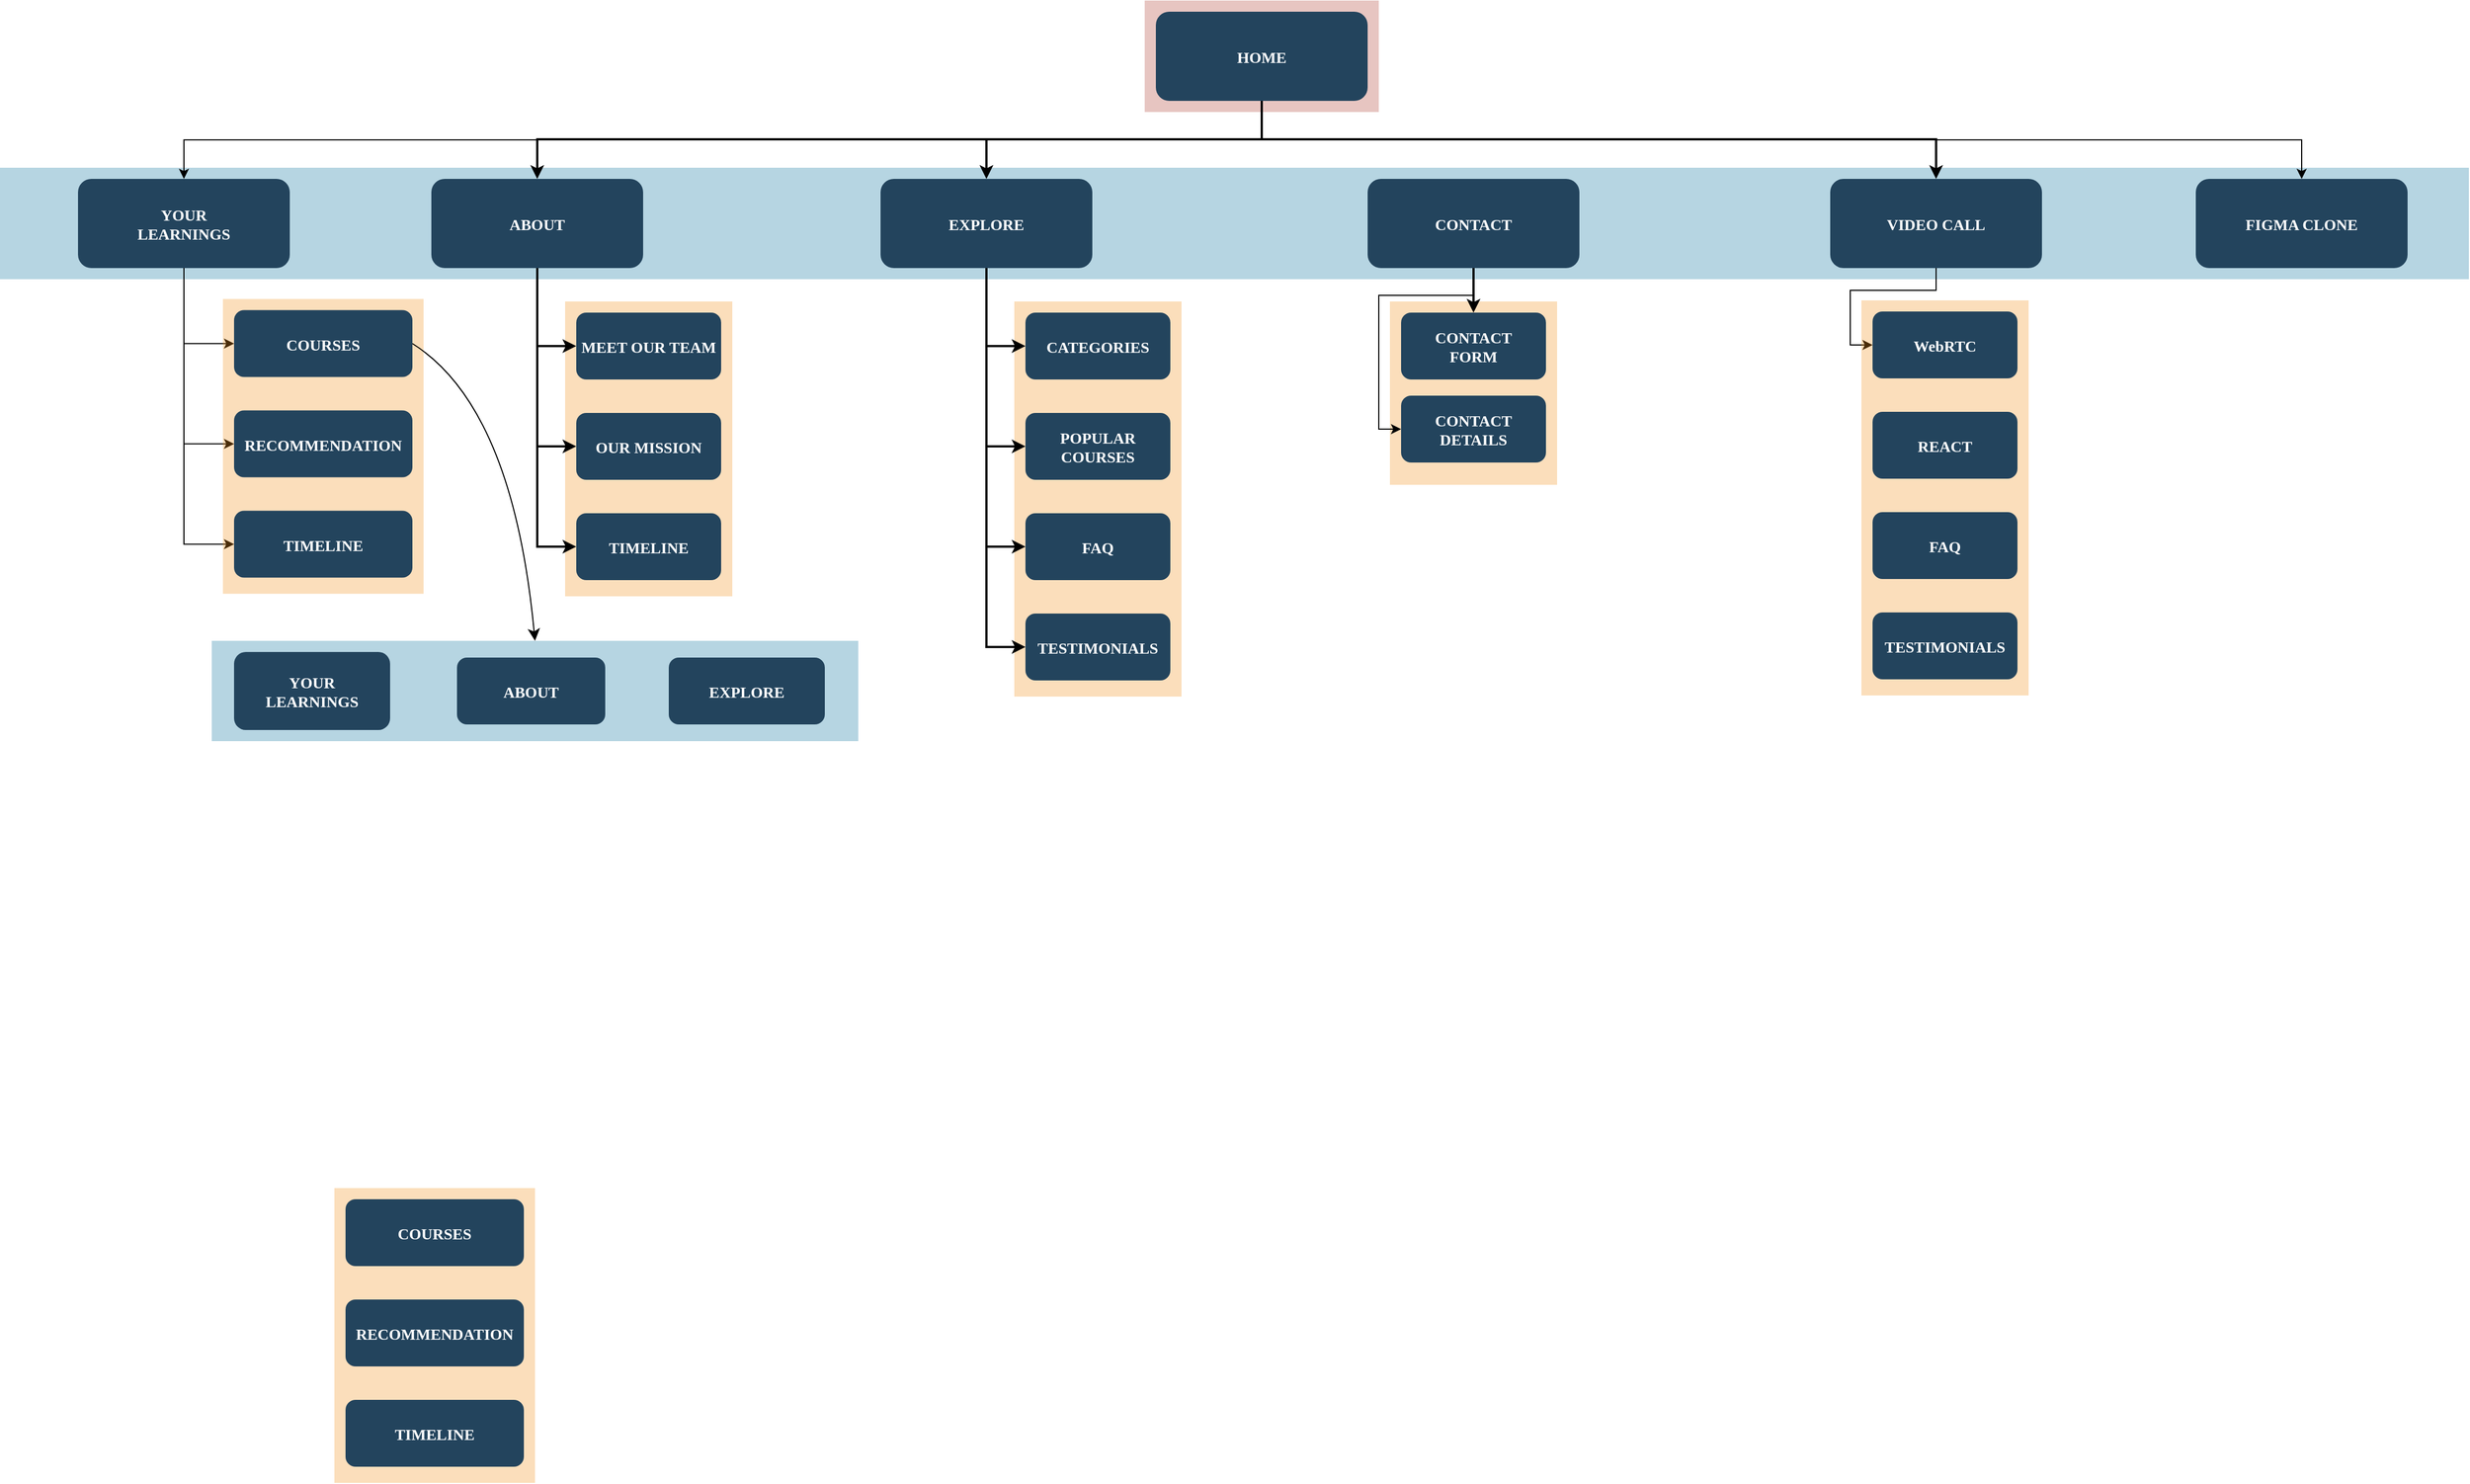 <mxfile version="23.1.1" type="device">
  <diagram name="Page-1" id="2c0d36ab-eaac-3732-788b-9136903baeff">
    <mxGraphModel dx="2873.5" dy="452" grid="1" gridSize="10" guides="1" tooltips="1" connect="1" arrows="1" fold="1" page="1" pageScale="1.5" pageWidth="1169" pageHeight="827" background="none" math="0" shadow="0">
      <root>
        <mxCell id="0" />
        <mxCell id="1" parent="0" />
        <mxCell id="123" value="" style="fillColor=#AE4132;strokeColor=none;opacity=30;" parent="1" vertex="1">
          <mxGeometry x="747" y="175.5" width="210" height="100.0" as="geometry" />
        </mxCell>
        <mxCell id="122" value="" style="fillColor=#10739E;strokeColor=none;opacity=30;" parent="1" vertex="1">
          <mxGeometry x="-280" y="325.5" width="2215" height="100" as="geometry" />
        </mxCell>
        <mxCell id="120" value="" style="fillColor=#F2931E;strokeColor=none;opacity=30;" parent="1" vertex="1">
          <mxGeometry x="967" y="445.5" width="150" height="164.5" as="geometry" />
        </mxCell>
        <mxCell id="118" value="" style="fillColor=#F2931E;strokeColor=none;opacity=30;" parent="1" vertex="1">
          <mxGeometry x="227" y="445.5" width="150" height="264.5" as="geometry" />
        </mxCell>
        <mxCell id="OYL8JyaW53EyTGdHdamk-140" style="edgeStyle=orthogonalEdgeStyle;rounded=0;orthogonalLoop=1;jettySize=auto;html=1;exitX=0.5;exitY=1;exitDx=0;exitDy=0;" parent="1" source="2" target="OYL8JyaW53EyTGdHdamk-139" edge="1">
          <mxGeometry relative="1" as="geometry" />
        </mxCell>
        <mxCell id="OYL8JyaW53EyTGdHdamk-144" style="edgeStyle=orthogonalEdgeStyle;rounded=0;orthogonalLoop=1;jettySize=auto;html=1;exitX=0.5;exitY=1;exitDx=0;exitDy=0;entryX=0.5;entryY=0;entryDx=0;entryDy=0;" parent="1" source="2" target="OYL8JyaW53EyTGdHdamk-143" edge="1">
          <mxGeometry relative="1" as="geometry" />
        </mxCell>
        <mxCell id="2" value="HOME" style="rounded=1;fillColor=#23445D;gradientColor=none;strokeColor=none;fontColor=#FFFFFF;fontStyle=1;fontFamily=Tahoma;fontSize=14" parent="1" vertex="1">
          <mxGeometry x="757" y="185.5" width="190" height="80" as="geometry" />
        </mxCell>
        <mxCell id="EgWpM7FZ9DTtyiWYHVQE-129" style="edgeStyle=orthogonalEdgeStyle;rounded=0;orthogonalLoop=1;jettySize=auto;html=1;exitX=0.5;exitY=1;exitDx=0;exitDy=0;entryX=0;entryY=0.5;entryDx=0;entryDy=0;" edge="1" parent="1" source="4" target="EgWpM7FZ9DTtyiWYHVQE-124">
          <mxGeometry relative="1" as="geometry" />
        </mxCell>
        <mxCell id="4" value="VIDEO CALL" style="rounded=1;fillColor=#23445D;gradientColor=none;strokeColor=none;fontColor=#FFFFFF;fontStyle=1;fontFamily=Tahoma;fontSize=14" parent="1" vertex="1">
          <mxGeometry x="1362.0" y="335.5" width="190" height="80" as="geometry" />
        </mxCell>
        <mxCell id="9" value="" style="edgeStyle=elbowEdgeStyle;elbow=vertical;strokeWidth=2;rounded=0" parent="1" source="2" target="4" edge="1">
          <mxGeometry x="337" y="215.5" width="100" height="100" as="geometry">
            <mxPoint x="337" y="315.5" as="sourcePoint" />
            <mxPoint x="437" y="215.5" as="targetPoint" />
            <Array as="points">
              <mxPoint x="1457" y="300" />
            </Array>
          </mxGeometry>
        </mxCell>
        <mxCell id="OYL8JyaW53EyTGdHdamk-142" style="edgeStyle=orthogonalEdgeStyle;rounded=0;orthogonalLoop=1;jettySize=auto;html=1;exitX=0.5;exitY=1;exitDx=0;exitDy=0;entryX=0;entryY=0.5;entryDx=0;entryDy=0;" parent="1" source="10" target="OYL8JyaW53EyTGdHdamk-141" edge="1">
          <mxGeometry relative="1" as="geometry">
            <Array as="points">
              <mxPoint x="1042" y="440" />
              <mxPoint x="957" y="440" />
              <mxPoint x="957" y="560" />
            </Array>
          </mxGeometry>
        </mxCell>
        <mxCell id="10" value="CONTACT" style="rounded=1;fillColor=#23445D;gradientColor=none;strokeColor=none;fontColor=#FFFFFF;fontStyle=1;fontFamily=Tahoma;fontSize=14" parent="1" vertex="1">
          <mxGeometry x="947" y="335.5" width="190" height="80" as="geometry" />
        </mxCell>
        <mxCell id="13" value="ABOUT" style="rounded=1;fillColor=#23445D;gradientColor=none;strokeColor=none;fontColor=#FFFFFF;fontStyle=1;fontFamily=Tahoma;fontSize=14" parent="1" vertex="1">
          <mxGeometry x="107" y="335.5" width="190" height="80" as="geometry" />
        </mxCell>
        <mxCell id="16" value="MEET OUR TEAM" style="rounded=1;fillColor=#23445D;gradientColor=none;strokeColor=none;fontColor=#FFFFFF;fontStyle=1;fontFamily=Tahoma;fontSize=14" parent="1" vertex="1">
          <mxGeometry x="237" y="455.5" width="130" height="60" as="geometry" />
        </mxCell>
        <mxCell id="17" value="OUR MISSION" style="rounded=1;fillColor=#23445D;gradientColor=none;strokeColor=none;fontColor=#FFFFFF;fontStyle=1;fontFamily=Tahoma;fontSize=14" parent="1" vertex="1">
          <mxGeometry x="237" y="545.5" width="130" height="60" as="geometry" />
        </mxCell>
        <mxCell id="18" value="TIMELINE" style="rounded=1;fillColor=#23445D;gradientColor=none;strokeColor=none;fontColor=#FFFFFF;fontStyle=1;fontFamily=Tahoma;fontSize=14" parent="1" vertex="1">
          <mxGeometry x="237" y="635.5" width="130" height="60" as="geometry" />
        </mxCell>
        <mxCell id="41" value="CONTACT&#xa;FORM" style="rounded=1;fillColor=#23445D;gradientColor=none;strokeColor=none;fontColor=#FFFFFF;fontStyle=1;fontFamily=Tahoma;fontSize=14" parent="1" vertex="1">
          <mxGeometry x="977" y="455.5" width="130" height="60" as="geometry" />
        </mxCell>
        <mxCell id="59" value="" style="edgeStyle=elbowEdgeStyle;elbow=vertical;strokeWidth=2;rounded=0;entryX=0.5;entryY=0;entryDx=0;entryDy=0;" parent="1" source="2" target="OYL8JyaW53EyTGdHdamk-125" edge="1">
          <mxGeometry x="347" y="225.5" width="100" height="100" as="geometry">
            <mxPoint x="862.0" y="275.5" as="sourcePoint" />
            <mxPoint x="657.0" y="335.5" as="targetPoint" />
            <Array as="points">
              <mxPoint x="710" y="300" />
            </Array>
          </mxGeometry>
        </mxCell>
        <mxCell id="61" value="" style="edgeStyle=elbowEdgeStyle;elbow=vertical;strokeWidth=2;rounded=0" parent="1" source="2" target="13" edge="1">
          <mxGeometry x="-23" y="135.5" width="100" height="100" as="geometry">
            <mxPoint x="-23" y="235.5" as="sourcePoint" />
            <mxPoint x="77" y="135.5" as="targetPoint" />
            <Array as="points">
              <mxPoint x="202" y="300" />
              <mxPoint x="852" y="300" />
            </Array>
          </mxGeometry>
        </mxCell>
        <mxCell id="64" value="" style="edgeStyle=elbowEdgeStyle;elbow=horizontal;strokeWidth=2;rounded=0" parent="1" source="13" target="16" edge="1">
          <mxGeometry x="-23" y="135.5" width="100" height="100" as="geometry">
            <mxPoint x="-23" y="235.5" as="sourcePoint" />
            <mxPoint x="77" y="135.5" as="targetPoint" />
            <Array as="points">
              <mxPoint x="202" y="435.5" />
            </Array>
          </mxGeometry>
        </mxCell>
        <mxCell id="65" value="" style="edgeStyle=elbowEdgeStyle;elbow=horizontal;strokeWidth=2;rounded=0" parent="1" source="13" target="17" edge="1">
          <mxGeometry x="-23" y="135.5" width="100" height="100" as="geometry">
            <mxPoint x="-23" y="235.5" as="sourcePoint" />
            <mxPoint x="77" y="135.5" as="targetPoint" />
            <Array as="points">
              <mxPoint x="202" y="475.5" />
            </Array>
          </mxGeometry>
        </mxCell>
        <mxCell id="66" value="" style="edgeStyle=elbowEdgeStyle;elbow=horizontal;strokeWidth=2;rounded=0" parent="1" source="13" target="18" edge="1">
          <mxGeometry x="-23" y="135.5" width="100" height="100" as="geometry">
            <mxPoint x="-23" y="235.5" as="sourcePoint" />
            <mxPoint x="77" y="135.5" as="targetPoint" />
            <Array as="points">
              <mxPoint x="202" y="525.5" />
            </Array>
          </mxGeometry>
        </mxCell>
        <mxCell id="103" value="" style="edgeStyle=elbowEdgeStyle;elbow=vertical;strokeWidth=2;rounded=0" parent="1" source="10" target="41" edge="1">
          <mxGeometry x="-23" y="135.5" width="100" height="100" as="geometry">
            <mxPoint x="-23" y="235.5" as="sourcePoint" />
            <mxPoint x="77" y="135.5" as="targetPoint" />
          </mxGeometry>
        </mxCell>
        <mxCell id="OYL8JyaW53EyTGdHdamk-123" value="" style="fillColor=#F2931E;strokeColor=none;opacity=30;" parent="1" vertex="1">
          <mxGeometry x="630" y="445.5" width="150" height="354.5" as="geometry" />
        </mxCell>
        <mxCell id="OYL8JyaW53EyTGdHdamk-125" value="EXPLORE" style="rounded=1;fillColor=#23445D;gradientColor=none;strokeColor=none;fontColor=#FFFFFF;fontStyle=1;fontFamily=Tahoma;fontSize=14" parent="1" vertex="1">
          <mxGeometry x="510" y="335.5" width="190" height="80" as="geometry" />
        </mxCell>
        <mxCell id="OYL8JyaW53EyTGdHdamk-126" value="CATEGORIES" style="rounded=1;fillColor=#23445D;gradientColor=none;strokeColor=none;fontColor=#FFFFFF;fontStyle=1;fontFamily=Tahoma;fontSize=14" parent="1" vertex="1">
          <mxGeometry x="640" y="455.5" width="130" height="60" as="geometry" />
        </mxCell>
        <mxCell id="OYL8JyaW53EyTGdHdamk-127" value="POPULAR &#xa;COURSES" style="rounded=1;fillColor=#23445D;gradientColor=none;strokeColor=none;fontColor=#FFFFFF;fontStyle=1;fontFamily=Tahoma;fontSize=14" parent="1" vertex="1">
          <mxGeometry x="640" y="545.5" width="130" height="60" as="geometry" />
        </mxCell>
        <mxCell id="OYL8JyaW53EyTGdHdamk-128" value="FAQ" style="rounded=1;fillColor=#23445D;gradientColor=none;strokeColor=none;fontColor=#FFFFFF;fontStyle=1;fontFamily=Tahoma;fontSize=14" parent="1" vertex="1">
          <mxGeometry x="640" y="635.5" width="130" height="60" as="geometry" />
        </mxCell>
        <mxCell id="OYL8JyaW53EyTGdHdamk-129" value="TESTIMONIALS" style="rounded=1;fillColor=#23445D;gradientColor=none;strokeColor=none;fontColor=#FFFFFF;fontStyle=1;fontFamily=Tahoma;fontSize=14" parent="1" vertex="1">
          <mxGeometry x="640" y="725.5" width="130" height="60" as="geometry" />
        </mxCell>
        <mxCell id="OYL8JyaW53EyTGdHdamk-132" value="" style="edgeStyle=elbowEdgeStyle;elbow=horizontal;strokeWidth=2;rounded=0" parent="1" source="OYL8JyaW53EyTGdHdamk-125" target="OYL8JyaW53EyTGdHdamk-126" edge="1">
          <mxGeometry x="-23" y="135.5" width="100" height="100" as="geometry">
            <mxPoint x="380" y="235.5" as="sourcePoint" />
            <mxPoint x="480" y="135.5" as="targetPoint" />
            <Array as="points">
              <mxPoint x="605" y="435.5" />
            </Array>
          </mxGeometry>
        </mxCell>
        <mxCell id="OYL8JyaW53EyTGdHdamk-133" value="" style="edgeStyle=elbowEdgeStyle;elbow=horizontal;strokeWidth=2;rounded=0" parent="1" source="OYL8JyaW53EyTGdHdamk-125" target="OYL8JyaW53EyTGdHdamk-127" edge="1">
          <mxGeometry x="-23" y="135.5" width="100" height="100" as="geometry">
            <mxPoint x="380" y="235.5" as="sourcePoint" />
            <mxPoint x="480" y="135.5" as="targetPoint" />
            <Array as="points">
              <mxPoint x="605" y="475.5" />
            </Array>
          </mxGeometry>
        </mxCell>
        <mxCell id="OYL8JyaW53EyTGdHdamk-134" value="" style="edgeStyle=elbowEdgeStyle;elbow=horizontal;strokeWidth=2;rounded=0" parent="1" source="OYL8JyaW53EyTGdHdamk-125" target="OYL8JyaW53EyTGdHdamk-128" edge="1">
          <mxGeometry x="-23" y="135.5" width="100" height="100" as="geometry">
            <mxPoint x="380" y="235.5" as="sourcePoint" />
            <mxPoint x="480" y="135.5" as="targetPoint" />
            <Array as="points">
              <mxPoint x="605" y="525.5" />
            </Array>
          </mxGeometry>
        </mxCell>
        <mxCell id="OYL8JyaW53EyTGdHdamk-135" value="" style="edgeStyle=elbowEdgeStyle;elbow=horizontal;strokeWidth=2;rounded=0" parent="1" source="OYL8JyaW53EyTGdHdamk-125" target="OYL8JyaW53EyTGdHdamk-129" edge="1">
          <mxGeometry x="-23" y="135.5" width="100" height="100" as="geometry">
            <mxPoint x="380" y="235.5" as="sourcePoint" />
            <mxPoint x="480" y="135.5" as="targetPoint" />
            <Array as="points">
              <mxPoint x="605" y="575.5" />
            </Array>
          </mxGeometry>
        </mxCell>
        <mxCell id="OYL8JyaW53EyTGdHdamk-138" style="edgeStyle=orthogonalEdgeStyle;rounded=0;orthogonalLoop=1;jettySize=auto;html=1;exitX=0.5;exitY=1;exitDx=0;exitDy=0;" parent="1" source="OYL8JyaW53EyTGdHdamk-123" target="OYL8JyaW53EyTGdHdamk-123" edge="1">
          <mxGeometry relative="1" as="geometry" />
        </mxCell>
        <mxCell id="OYL8JyaW53EyTGdHdamk-139" value="FIGMA CLONE" style="rounded=1;fillColor=#23445D;gradientColor=none;strokeColor=none;fontColor=#FFFFFF;fontStyle=1;fontFamily=Tahoma;fontSize=14" parent="1" vertex="1">
          <mxGeometry x="1690.0" y="335.5" width="190" height="80" as="geometry" />
        </mxCell>
        <mxCell id="OYL8JyaW53EyTGdHdamk-141" value="CONTACT&#xa;DETAILS" style="rounded=1;fillColor=#23445D;gradientColor=none;strokeColor=none;fontColor=#FFFFFF;fontStyle=1;fontFamily=Tahoma;fontSize=14" parent="1" vertex="1">
          <mxGeometry x="977" y="530" width="130" height="60" as="geometry" />
        </mxCell>
        <mxCell id="OYL8JyaW53EyTGdHdamk-150" style="edgeStyle=orthogonalEdgeStyle;rounded=0;orthogonalLoop=1;jettySize=auto;html=1;exitX=0.5;exitY=1;exitDx=0;exitDy=0;entryX=0;entryY=0.5;entryDx=0;entryDy=0;" parent="1" source="OYL8JyaW53EyTGdHdamk-143" target="OYL8JyaW53EyTGdHdamk-146" edge="1">
          <mxGeometry relative="1" as="geometry" />
        </mxCell>
        <mxCell id="OYL8JyaW53EyTGdHdamk-151" style="edgeStyle=orthogonalEdgeStyle;rounded=0;orthogonalLoop=1;jettySize=auto;html=1;exitX=0.5;exitY=1;exitDx=0;exitDy=0;entryX=0;entryY=0.5;entryDx=0;entryDy=0;" parent="1" source="OYL8JyaW53EyTGdHdamk-143" target="OYL8JyaW53EyTGdHdamk-147" edge="1">
          <mxGeometry relative="1" as="geometry" />
        </mxCell>
        <mxCell id="OYL8JyaW53EyTGdHdamk-152" style="edgeStyle=orthogonalEdgeStyle;rounded=0;orthogonalLoop=1;jettySize=auto;html=1;exitX=0.5;exitY=1;exitDx=0;exitDy=0;entryX=0;entryY=0.5;entryDx=0;entryDy=0;" parent="1" source="OYL8JyaW53EyTGdHdamk-143" target="OYL8JyaW53EyTGdHdamk-148" edge="1">
          <mxGeometry relative="1" as="geometry" />
        </mxCell>
        <mxCell id="OYL8JyaW53EyTGdHdamk-143" value="YOUR&#xa;LEARNINGS" style="rounded=1;fillColor=#23445D;gradientColor=none;strokeColor=none;fontColor=#FFFFFF;fontStyle=1;fontFamily=Tahoma;fontSize=14" parent="1" vertex="1">
          <mxGeometry x="-210" y="335.5" width="190" height="80" as="geometry" />
        </mxCell>
        <mxCell id="OYL8JyaW53EyTGdHdamk-145" value="" style="fillColor=#F2931E;strokeColor=none;opacity=30;" parent="1" vertex="1">
          <mxGeometry x="-80" y="443.25" width="180" height="264.5" as="geometry" />
        </mxCell>
        <mxCell id="ZuH5fpt-UMEo5CAFBYcC-136" style="edgeStyle=none;curved=1;rounded=0;orthogonalLoop=1;jettySize=auto;html=1;exitX=1;exitY=0.5;exitDx=0;exitDy=0;entryX=0.5;entryY=0;entryDx=0;entryDy=0;fontSize=12;startSize=8;endSize=8;" parent="1" source="OYL8JyaW53EyTGdHdamk-146" target="ZuH5fpt-UMEo5CAFBYcC-129" edge="1">
          <mxGeometry relative="1" as="geometry">
            <Array as="points">
              <mxPoint x="180" y="540" />
            </Array>
          </mxGeometry>
        </mxCell>
        <mxCell id="OYL8JyaW53EyTGdHdamk-146" value="COURSES" style="rounded=1;fillColor=#23445D;gradientColor=none;strokeColor=none;fontColor=#FFFFFF;fontStyle=1;fontFamily=Tahoma;fontSize=14" parent="1" vertex="1">
          <mxGeometry x="-70" y="453.25" width="160" height="60" as="geometry" />
        </mxCell>
        <mxCell id="OYL8JyaW53EyTGdHdamk-147" value="RECOMMENDATION" style="rounded=1;fillColor=#23445D;gradientColor=none;strokeColor=none;fontColor=#FFFFFF;fontStyle=1;fontFamily=Tahoma;fontSize=14" parent="1" vertex="1">
          <mxGeometry x="-70" y="543.25" width="160" height="60" as="geometry" />
        </mxCell>
        <mxCell id="OYL8JyaW53EyTGdHdamk-148" value="TIMELINE" style="rounded=1;fillColor=#23445D;gradientColor=none;strokeColor=none;fontColor=#FFFFFF;fontStyle=1;fontFamily=Tahoma;fontSize=14" parent="1" vertex="1">
          <mxGeometry x="-70" y="633.25" width="160" height="60" as="geometry" />
        </mxCell>
        <mxCell id="ZuH5fpt-UMEo5CAFBYcC-123" value="" style="fillColor=#F2931E;strokeColor=none;opacity=30;" parent="1" vertex="1">
          <mxGeometry x="20" y="1241" width="180" height="264.5" as="geometry" />
        </mxCell>
        <mxCell id="ZuH5fpt-UMEo5CAFBYcC-124" value="COURSES" style="rounded=1;fillColor=#23445D;gradientColor=none;strokeColor=none;fontColor=#FFFFFF;fontStyle=1;fontFamily=Tahoma;fontSize=14" parent="1" vertex="1">
          <mxGeometry x="30" y="1251" width="160" height="60" as="geometry" />
        </mxCell>
        <mxCell id="ZuH5fpt-UMEo5CAFBYcC-125" value="RECOMMENDATION" style="rounded=1;fillColor=#23445D;gradientColor=none;strokeColor=none;fontColor=#FFFFFF;fontStyle=1;fontFamily=Tahoma;fontSize=14" parent="1" vertex="1">
          <mxGeometry x="30" y="1341" width="160" height="60" as="geometry" />
        </mxCell>
        <mxCell id="ZuH5fpt-UMEo5CAFBYcC-126" value="TIMELINE" style="rounded=1;fillColor=#23445D;gradientColor=none;strokeColor=none;fontColor=#FFFFFF;fontStyle=1;fontFamily=Tahoma;fontSize=14" parent="1" vertex="1">
          <mxGeometry x="30" y="1431" width="160" height="60" as="geometry" />
        </mxCell>
        <mxCell id="ZuH5fpt-UMEo5CAFBYcC-129" value="" style="fillColor=#10739E;strokeColor=none;opacity=30;" parent="1" vertex="1">
          <mxGeometry x="-90" y="750" width="580" height="90" as="geometry" />
        </mxCell>
        <mxCell id="ZuH5fpt-UMEo5CAFBYcC-132" value="ABOUT" style="rounded=1;fillColor=#23445D;gradientColor=none;strokeColor=none;fontColor=#FFFFFF;fontStyle=1;fontFamily=Tahoma;fontSize=14" parent="1" vertex="1">
          <mxGeometry x="130" y="765" width="133" height="60" as="geometry" />
        </mxCell>
        <mxCell id="ZuH5fpt-UMEo5CAFBYcC-133" value="EXPLORE" style="rounded=1;fillColor=#23445D;gradientColor=none;strokeColor=none;fontColor=#FFFFFF;fontStyle=1;fontFamily=Tahoma;fontSize=14" parent="1" vertex="1">
          <mxGeometry x="320" y="765" width="140" height="60" as="geometry" />
        </mxCell>
        <mxCell id="ZuH5fpt-UMEo5CAFBYcC-135" value="YOUR&#xa;LEARNINGS" style="rounded=1;fillColor=#23445D;gradientColor=none;strokeColor=none;fontColor=#FFFFFF;fontStyle=1;fontFamily=Tahoma;fontSize=14" parent="1" vertex="1">
          <mxGeometry x="-70" y="760" width="140" height="70" as="geometry" />
        </mxCell>
        <mxCell id="EgWpM7FZ9DTtyiWYHVQE-123" value="" style="fillColor=#F2931E;strokeColor=none;opacity=30;" vertex="1" parent="1">
          <mxGeometry x="1390" y="444.5" width="150" height="354.5" as="geometry" />
        </mxCell>
        <mxCell id="EgWpM7FZ9DTtyiWYHVQE-124" value="WebRTC" style="rounded=1;fillColor=#23445D;gradientColor=none;strokeColor=none;fontColor=#FFFFFF;fontStyle=1;fontFamily=Tahoma;fontSize=14" vertex="1" parent="1">
          <mxGeometry x="1400" y="454.5" width="130" height="60" as="geometry" />
        </mxCell>
        <mxCell id="EgWpM7FZ9DTtyiWYHVQE-125" value="REACT" style="rounded=1;fillColor=#23445D;gradientColor=none;strokeColor=none;fontColor=#FFFFFF;fontStyle=1;fontFamily=Tahoma;fontSize=14" vertex="1" parent="1">
          <mxGeometry x="1400" y="544.5" width="130" height="60" as="geometry" />
        </mxCell>
        <mxCell id="EgWpM7FZ9DTtyiWYHVQE-126" value="FAQ" style="rounded=1;fillColor=#23445D;gradientColor=none;strokeColor=none;fontColor=#FFFFFF;fontStyle=1;fontFamily=Tahoma;fontSize=14" vertex="1" parent="1">
          <mxGeometry x="1400" y="634.5" width="130" height="60" as="geometry" />
        </mxCell>
        <mxCell id="EgWpM7FZ9DTtyiWYHVQE-127" value="TESTIMONIALS" style="rounded=1;fillColor=#23445D;gradientColor=none;strokeColor=none;fontColor=#FFFFFF;fontStyle=1;fontFamily=Tahoma;fontSize=14" vertex="1" parent="1">
          <mxGeometry x="1400" y="724.5" width="130" height="60" as="geometry" />
        </mxCell>
        <mxCell id="EgWpM7FZ9DTtyiWYHVQE-128" style="edgeStyle=orthogonalEdgeStyle;rounded=0;orthogonalLoop=1;jettySize=auto;html=1;exitX=0.5;exitY=1;exitDx=0;exitDy=0;" edge="1" parent="1" source="EgWpM7FZ9DTtyiWYHVQE-123" target="EgWpM7FZ9DTtyiWYHVQE-123">
          <mxGeometry relative="1" as="geometry" />
        </mxCell>
      </root>
    </mxGraphModel>
  </diagram>
</mxfile>
